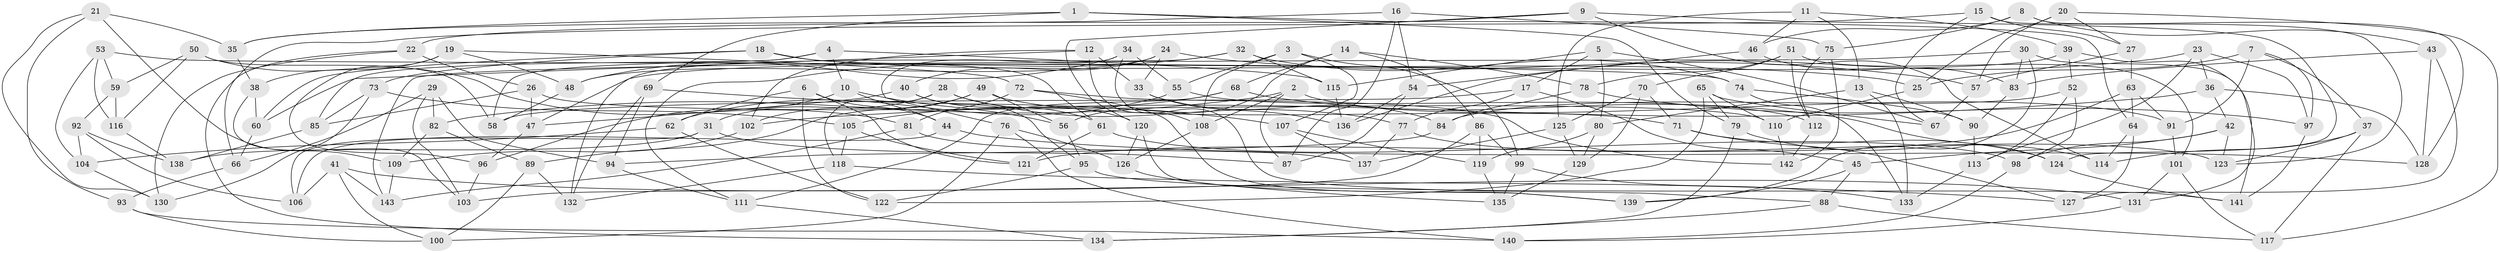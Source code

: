 // coarse degree distribution, {5: 0.07042253521126761, 8: 0.09859154929577464, 12: 0.04225352112676056, 10: 0.056338028169014086, 6: 0.15492957746478872, 11: 0.014084507042253521, 4: 0.4647887323943662, 14: 0.014084507042253521, 9: 0.014084507042253521, 7: 0.028169014084507043, 3: 0.04225352112676056}
// Generated by graph-tools (version 1.1) at 2025/20/03/04/25 18:20:35]
// undirected, 143 vertices, 286 edges
graph export_dot {
graph [start="1"]
  node [color=gray90,style=filled];
  1;
  2;
  3;
  4;
  5;
  6;
  7;
  8;
  9;
  10;
  11;
  12;
  13;
  14;
  15;
  16;
  17;
  18;
  19;
  20;
  21;
  22;
  23;
  24;
  25;
  26;
  27;
  28;
  29;
  30;
  31;
  32;
  33;
  34;
  35;
  36;
  37;
  38;
  39;
  40;
  41;
  42;
  43;
  44;
  45;
  46;
  47;
  48;
  49;
  50;
  51;
  52;
  53;
  54;
  55;
  56;
  57;
  58;
  59;
  60;
  61;
  62;
  63;
  64;
  65;
  66;
  67;
  68;
  69;
  70;
  71;
  72;
  73;
  74;
  75;
  76;
  77;
  78;
  79;
  80;
  81;
  82;
  83;
  84;
  85;
  86;
  87;
  88;
  89;
  90;
  91;
  92;
  93;
  94;
  95;
  96;
  97;
  98;
  99;
  100;
  101;
  102;
  103;
  104;
  105;
  106;
  107;
  108;
  109;
  110;
  111;
  112;
  113;
  114;
  115;
  116;
  117;
  118;
  119;
  120;
  121;
  122;
  123;
  124;
  125;
  126;
  127;
  128;
  129;
  130;
  131;
  132;
  133;
  134;
  135;
  136;
  137;
  138;
  139;
  140;
  141;
  142;
  143;
  1 -- 64;
  1 -- 35;
  1 -- 69;
  1 -- 79;
  2 -- 82;
  2 -- 87;
  2 -- 91;
  2 -- 108;
  3 -- 108;
  3 -- 99;
  3 -- 55;
  3 -- 107;
  4 -- 115;
  4 -- 85;
  4 -- 10;
  4 -- 58;
  5 -- 17;
  5 -- 67;
  5 -- 115;
  5 -- 80;
  6 -- 62;
  6 -- 121;
  6 -- 44;
  6 -- 122;
  7 -- 91;
  7 -- 97;
  7 -- 37;
  7 -- 25;
  8 -- 46;
  8 -- 75;
  8 -- 128;
  8 -- 43;
  9 -- 35;
  9 -- 114;
  9 -- 124;
  9 -- 120;
  10 -- 96;
  10 -- 56;
  10 -- 44;
  11 -- 125;
  11 -- 46;
  11 -- 39;
  11 -- 13;
  12 -- 33;
  12 -- 60;
  12 -- 108;
  12 -- 102;
  13 -- 80;
  13 -- 133;
  13 -- 90;
  14 -- 78;
  14 -- 56;
  14 -- 86;
  14 -- 68;
  15 -- 123;
  15 -- 67;
  15 -- 66;
  15 -- 27;
  16 -- 75;
  16 -- 22;
  16 -- 54;
  16 -- 87;
  17 -- 77;
  17 -- 58;
  17 -- 45;
  18 -- 61;
  18 -- 25;
  18 -- 60;
  18 -- 73;
  19 -- 72;
  19 -- 38;
  19 -- 96;
  19 -- 48;
  20 -- 25;
  20 -- 117;
  20 -- 27;
  20 -- 57;
  21 -- 130;
  21 -- 109;
  21 -- 93;
  21 -- 35;
  22 -- 130;
  22 -- 26;
  22 -- 134;
  23 -- 136;
  23 -- 97;
  23 -- 36;
  23 -- 113;
  24 -- 33;
  24 -- 48;
  24 -- 57;
  24 -- 40;
  25 -- 110;
  26 -- 47;
  26 -- 110;
  26 -- 85;
  27 -- 57;
  27 -- 63;
  28 -- 31;
  28 -- 118;
  28 -- 77;
  28 -- 120;
  29 -- 94;
  29 -- 103;
  29 -- 66;
  29 -- 82;
  30 -- 139;
  30 -- 83;
  30 -- 143;
  30 -- 141;
  31 -- 106;
  31 -- 138;
  31 -- 87;
  32 -- 111;
  32 -- 132;
  32 -- 74;
  32 -- 115;
  33 -- 136;
  33 -- 84;
  34 -- 48;
  34 -- 88;
  34 -- 55;
  34 -- 76;
  35 -- 38;
  36 -- 128;
  36 -- 102;
  36 -- 42;
  37 -- 114;
  37 -- 123;
  37 -- 117;
  38 -- 103;
  38 -- 60;
  39 -- 52;
  39 -- 47;
  39 -- 131;
  40 -- 47;
  40 -- 95;
  40 -- 61;
  41 -- 106;
  41 -- 143;
  41 -- 131;
  41 -- 100;
  42 -- 45;
  42 -- 123;
  42 -- 98;
  43 -- 128;
  43 -- 127;
  43 -- 83;
  44 -- 128;
  44 -- 106;
  45 -- 88;
  45 -- 139;
  46 -- 83;
  46 -- 54;
  47 -- 96;
  48 -- 58;
  49 -- 102;
  49 -- 89;
  49 -- 56;
  49 -- 71;
  50 -- 59;
  50 -- 58;
  50 -- 116;
  50 -- 81;
  51 -- 112;
  51 -- 78;
  51 -- 101;
  51 -- 70;
  52 -- 98;
  52 -- 84;
  52 -- 113;
  53 -- 59;
  53 -- 74;
  53 -- 104;
  53 -- 116;
  54 -- 136;
  54 -- 87;
  55 -- 112;
  55 -- 62;
  56 -- 95;
  57 -- 67;
  59 -- 92;
  59 -- 116;
  60 -- 66;
  61 -- 98;
  61 -- 121;
  62 -- 122;
  62 -- 104;
  63 -- 121;
  63 -- 91;
  63 -- 64;
  64 -- 127;
  64 -- 114;
  65 -- 122;
  65 -- 67;
  65 -- 110;
  65 -- 79;
  66 -- 93;
  68 -- 105;
  68 -- 124;
  68 -- 111;
  69 -- 107;
  69 -- 132;
  69 -- 94;
  70 -- 71;
  70 -- 125;
  70 -- 129;
  71 -- 127;
  71 -- 124;
  72 -- 81;
  72 -- 139;
  72 -- 142;
  73 -- 105;
  73 -- 85;
  73 -- 130;
  74 -- 90;
  74 -- 133;
  75 -- 112;
  75 -- 142;
  76 -- 126;
  76 -- 100;
  76 -- 140;
  77 -- 137;
  77 -- 123;
  78 -- 97;
  78 -- 84;
  79 -- 134;
  79 -- 114;
  80 -- 119;
  80 -- 129;
  81 -- 143;
  81 -- 137;
  82 -- 109;
  82 -- 89;
  83 -- 90;
  84 -- 94;
  85 -- 138;
  86 -- 99;
  86 -- 103;
  86 -- 119;
  88 -- 117;
  88 -- 134;
  89 -- 100;
  89 -- 132;
  90 -- 113;
  91 -- 101;
  92 -- 104;
  92 -- 106;
  92 -- 138;
  93 -- 100;
  93 -- 140;
  94 -- 111;
  95 -- 122;
  95 -- 141;
  96 -- 103;
  97 -- 141;
  98 -- 140;
  99 -- 133;
  99 -- 135;
  101 -- 117;
  101 -- 131;
  102 -- 109;
  104 -- 130;
  105 -- 118;
  105 -- 121;
  107 -- 137;
  107 -- 119;
  108 -- 126;
  109 -- 143;
  110 -- 142;
  111 -- 134;
  112 -- 142;
  113 -- 133;
  115 -- 136;
  116 -- 138;
  118 -- 132;
  118 -- 127;
  119 -- 135;
  120 -- 139;
  120 -- 126;
  124 -- 141;
  125 -- 129;
  125 -- 137;
  126 -- 135;
  129 -- 135;
  131 -- 140;
}
